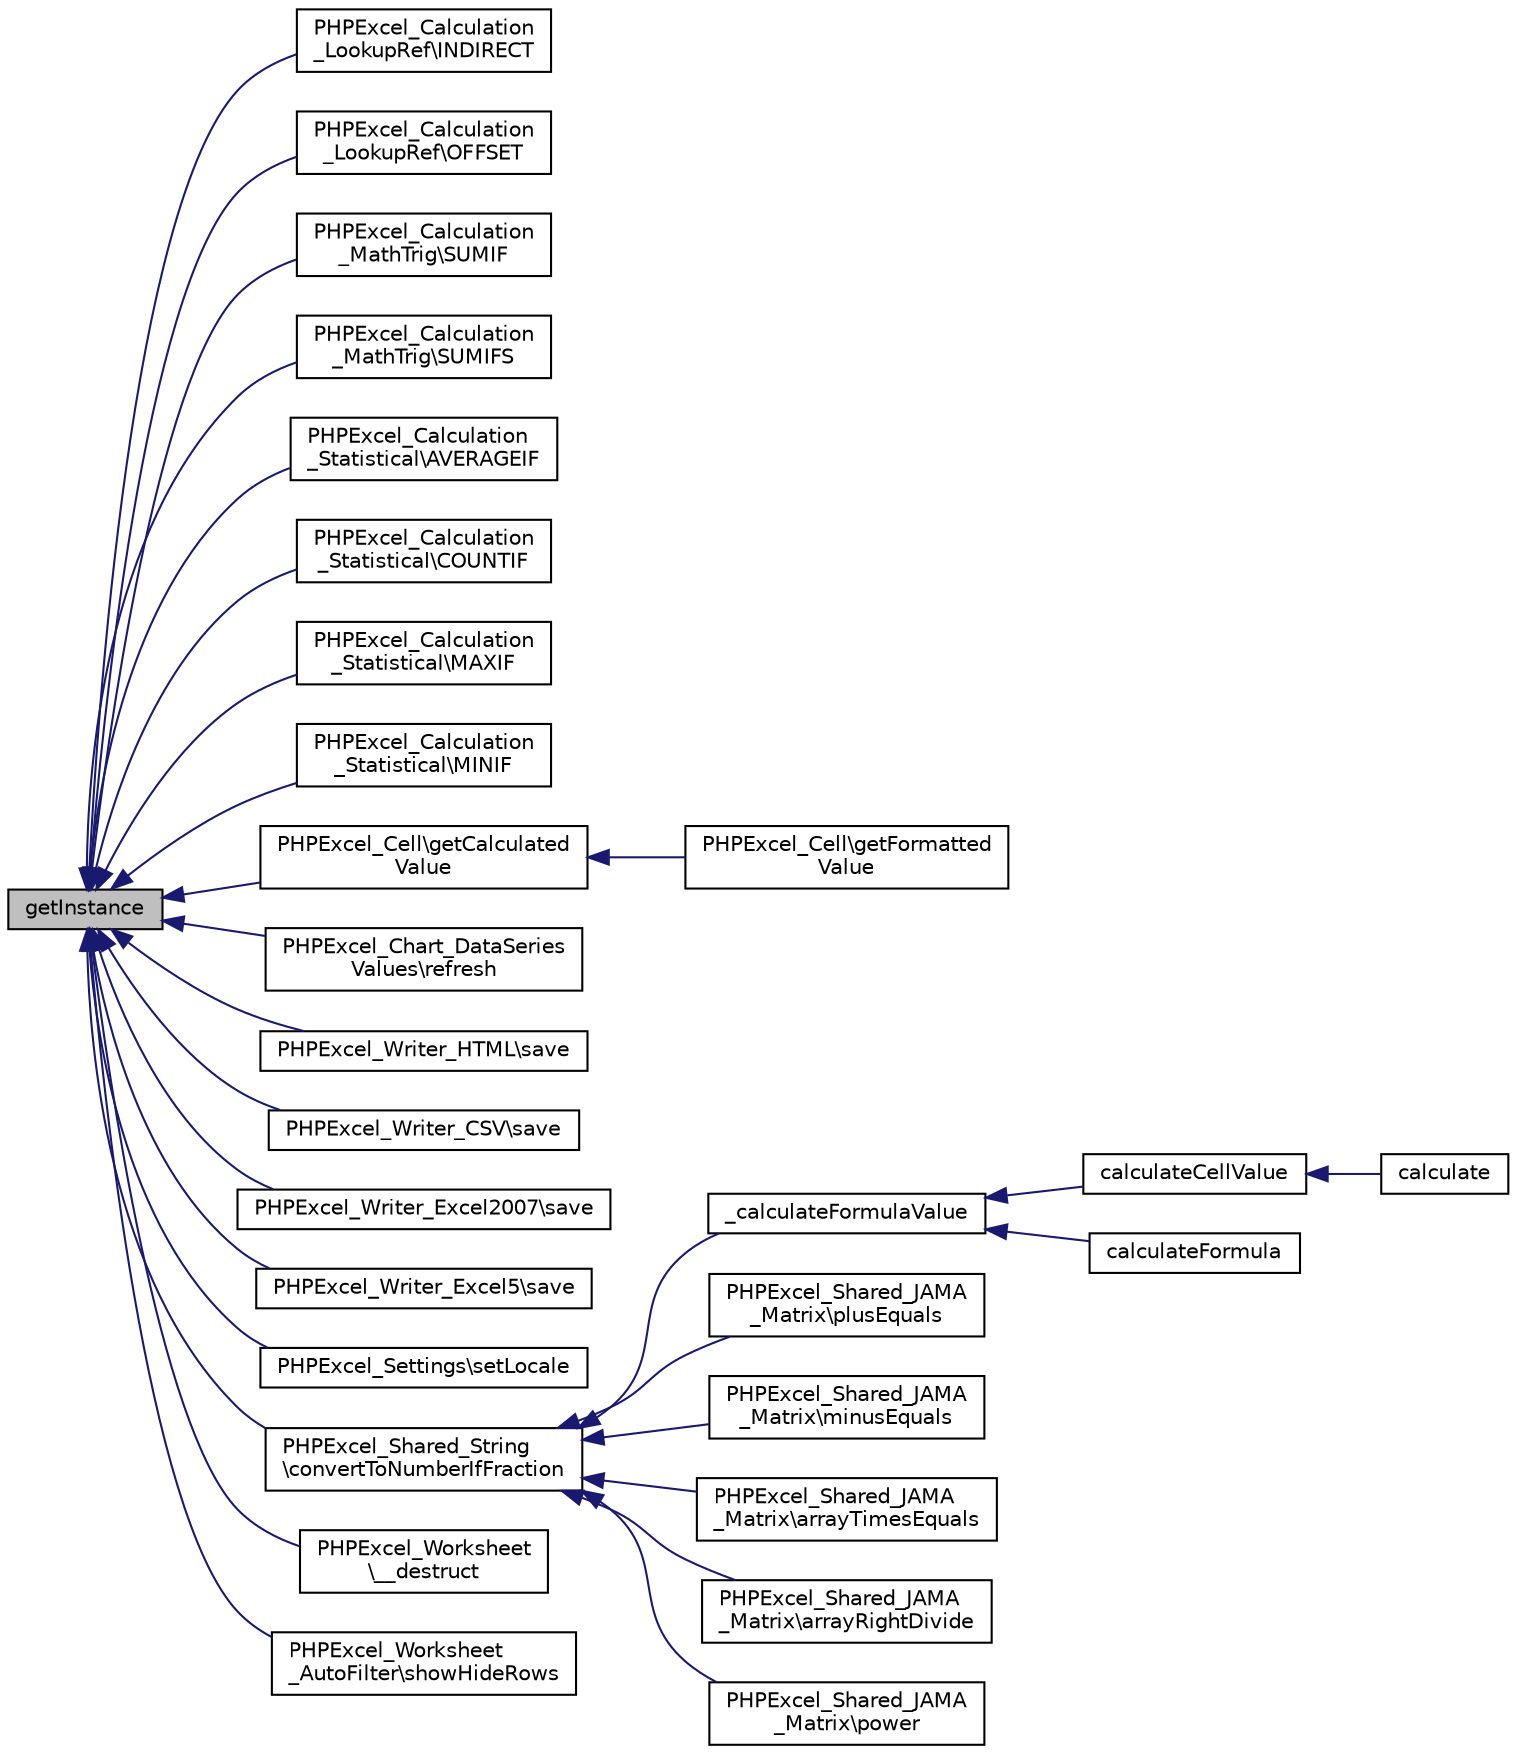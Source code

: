 digraph "getInstance"
{
  edge [fontname="Helvetica",fontsize="10",labelfontname="Helvetica",labelfontsize="10"];
  node [fontname="Helvetica",fontsize="10",shape=record];
  rankdir="LR";
  Node183 [label="getInstance",height=0.2,width=0.4,color="black", fillcolor="grey75", style="filled", fontcolor="black"];
  Node183 -> Node184 [dir="back",color="midnightblue",fontsize="10",style="solid",fontname="Helvetica"];
  Node184 [label="PHPExcel_Calculation\l_LookupRef\\INDIRECT",height=0.2,width=0.4,color="black", fillcolor="white", style="filled",URL="$class_p_h_p_excel___calculation___lookup_ref.html#a8e3ba6fde550688e901f39972e176e33"];
  Node183 -> Node185 [dir="back",color="midnightblue",fontsize="10",style="solid",fontname="Helvetica"];
  Node185 [label="PHPExcel_Calculation\l_LookupRef\\OFFSET",height=0.2,width=0.4,color="black", fillcolor="white", style="filled",URL="$class_p_h_p_excel___calculation___lookup_ref.html#a19cdb1907ba439e2bb4c8c856eaee134"];
  Node183 -> Node186 [dir="back",color="midnightblue",fontsize="10",style="solid",fontname="Helvetica"];
  Node186 [label="PHPExcel_Calculation\l_MathTrig\\SUMIF",height=0.2,width=0.4,color="black", fillcolor="white", style="filled",URL="$class_p_h_p_excel___calculation___math_trig.html#a6967ca6622debdbea7b3a7fe19ccd8f2"];
  Node183 -> Node187 [dir="back",color="midnightblue",fontsize="10",style="solid",fontname="Helvetica"];
  Node187 [label="PHPExcel_Calculation\l_MathTrig\\SUMIFS",height=0.2,width=0.4,color="black", fillcolor="white", style="filled",URL="$class_p_h_p_excel___calculation___math_trig.html#a087747e29eeff4b091ef9c306f0ba20a"];
  Node183 -> Node188 [dir="back",color="midnightblue",fontsize="10",style="solid",fontname="Helvetica"];
  Node188 [label="PHPExcel_Calculation\l_Statistical\\AVERAGEIF",height=0.2,width=0.4,color="black", fillcolor="white", style="filled",URL="$class_p_h_p_excel___calculation___statistical.html#a6378d623e08a644327866956bad72460"];
  Node183 -> Node189 [dir="back",color="midnightblue",fontsize="10",style="solid",fontname="Helvetica"];
  Node189 [label="PHPExcel_Calculation\l_Statistical\\COUNTIF",height=0.2,width=0.4,color="black", fillcolor="white", style="filled",URL="$class_p_h_p_excel___calculation___statistical.html#a86f3642ecc8c7b833bf74bc596a3805b"];
  Node183 -> Node190 [dir="back",color="midnightblue",fontsize="10",style="solid",fontname="Helvetica"];
  Node190 [label="PHPExcel_Calculation\l_Statistical\\MAXIF",height=0.2,width=0.4,color="black", fillcolor="white", style="filled",URL="$class_p_h_p_excel___calculation___statistical.html#a2f0a3c10e2fe947ff133ae290647b034"];
  Node183 -> Node191 [dir="back",color="midnightblue",fontsize="10",style="solid",fontname="Helvetica"];
  Node191 [label="PHPExcel_Calculation\l_Statistical\\MINIF",height=0.2,width=0.4,color="black", fillcolor="white", style="filled",URL="$class_p_h_p_excel___calculation___statistical.html#a7295f4bb06ab1c609e44335826d977fc"];
  Node183 -> Node192 [dir="back",color="midnightblue",fontsize="10",style="solid",fontname="Helvetica"];
  Node192 [label="PHPExcel_Cell\\getCalculated\lValue",height=0.2,width=0.4,color="black", fillcolor="white", style="filled",URL="$class_p_h_p_excel___cell.html#a5a8e6aa229dda6ad2cbc0efb4d7694f2"];
  Node192 -> Node193 [dir="back",color="midnightblue",fontsize="10",style="solid",fontname="Helvetica"];
  Node193 [label="PHPExcel_Cell\\getFormatted\lValue",height=0.2,width=0.4,color="black", fillcolor="white", style="filled",URL="$class_p_h_p_excel___cell.html#a0e1d962392c3196f167138cb2eb174d5"];
  Node183 -> Node194 [dir="back",color="midnightblue",fontsize="10",style="solid",fontname="Helvetica"];
  Node194 [label="PHPExcel_Chart_DataSeries\lValues\\refresh",height=0.2,width=0.4,color="black", fillcolor="white", style="filled",URL="$class_p_h_p_excel___chart___data_series_values.html#a90ef89dbbea0809178c8d27b5299d9c9"];
  Node183 -> Node195 [dir="back",color="midnightblue",fontsize="10",style="solid",fontname="Helvetica"];
  Node195 [label="PHPExcel_Writer_HTML\\save",height=0.2,width=0.4,color="black", fillcolor="white", style="filled",URL="$class_p_h_p_excel___writer___h_t_m_l.html#a47cf44d053426c59c85d31f37744687c"];
  Node183 -> Node196 [dir="back",color="midnightblue",fontsize="10",style="solid",fontname="Helvetica"];
  Node196 [label="PHPExcel_Writer_CSV\\save",height=0.2,width=0.4,color="black", fillcolor="white", style="filled",URL="$class_p_h_p_excel___writer___c_s_v.html#a47cf44d053426c59c85d31f37744687c"];
  Node183 -> Node197 [dir="back",color="midnightblue",fontsize="10",style="solid",fontname="Helvetica"];
  Node197 [label="PHPExcel_Writer_Excel2007\\save",height=0.2,width=0.4,color="black", fillcolor="white", style="filled",URL="$class_p_h_p_excel___writer___excel2007.html#a47cf44d053426c59c85d31f37744687c"];
  Node183 -> Node198 [dir="back",color="midnightblue",fontsize="10",style="solid",fontname="Helvetica"];
  Node198 [label="PHPExcel_Writer_Excel5\\save",height=0.2,width=0.4,color="black", fillcolor="white", style="filled",URL="$class_p_h_p_excel___writer___excel5.html#a47cf44d053426c59c85d31f37744687c"];
  Node183 -> Node199 [dir="back",color="midnightblue",fontsize="10",style="solid",fontname="Helvetica"];
  Node199 [label="PHPExcel_Settings\\setLocale",height=0.2,width=0.4,color="black", fillcolor="white", style="filled",URL="$class_p_h_p_excel___settings.html#ab6c0205031c35abd1c4d2e2a1ca5ca3f"];
  Node183 -> Node200 [dir="back",color="midnightblue",fontsize="10",style="solid",fontname="Helvetica"];
  Node200 [label="PHPExcel_Shared_String\l\\convertToNumberIfFraction",height=0.2,width=0.4,color="black", fillcolor="white", style="filled",URL="$class_p_h_p_excel___shared___string.html#a213492f004f36e26ad8186a85937c073"];
  Node200 -> Node201 [dir="back",color="midnightblue",fontsize="10",style="solid",fontname="Helvetica"];
  Node201 [label="_calculateFormulaValue",height=0.2,width=0.4,color="black", fillcolor="white", style="filled",URL="$class_p_h_p_excel___calculation.html#ad1aef41691363540e51e0a585e111eaa"];
  Node201 -> Node202 [dir="back",color="midnightblue",fontsize="10",style="solid",fontname="Helvetica"];
  Node202 [label="calculateCellValue",height=0.2,width=0.4,color="black", fillcolor="white", style="filled",URL="$class_p_h_p_excel___calculation.html#a99d9fd18681a10516af2c86721a39dee"];
  Node202 -> Node203 [dir="back",color="midnightblue",fontsize="10",style="solid",fontname="Helvetica"];
  Node203 [label="calculate",height=0.2,width=0.4,color="black", fillcolor="white", style="filled",URL="$class_p_h_p_excel___calculation.html#aebaa9815d4d23c1958b93dafa720b362"];
  Node201 -> Node204 [dir="back",color="midnightblue",fontsize="10",style="solid",fontname="Helvetica"];
  Node204 [label="calculateFormula",height=0.2,width=0.4,color="black", fillcolor="white", style="filled",URL="$class_p_h_p_excel___calculation.html#afc1160d65c63b9bffa861c57eb77fed1"];
  Node200 -> Node205 [dir="back",color="midnightblue",fontsize="10",style="solid",fontname="Helvetica"];
  Node205 [label="PHPExcel_Shared_JAMA\l_Matrix\\plusEquals",height=0.2,width=0.4,color="black", fillcolor="white", style="filled",URL="$class_p_h_p_excel___shared___j_a_m_a___matrix.html#a3626acb3fce0149c49d0c0ec6ea67305"];
  Node200 -> Node206 [dir="back",color="midnightblue",fontsize="10",style="solid",fontname="Helvetica"];
  Node206 [label="PHPExcel_Shared_JAMA\l_Matrix\\minusEquals",height=0.2,width=0.4,color="black", fillcolor="white", style="filled",URL="$class_p_h_p_excel___shared___j_a_m_a___matrix.html#a3f69521938731a9201411fa7ed717807"];
  Node200 -> Node207 [dir="back",color="midnightblue",fontsize="10",style="solid",fontname="Helvetica"];
  Node207 [label="PHPExcel_Shared_JAMA\l_Matrix\\arrayTimesEquals",height=0.2,width=0.4,color="black", fillcolor="white", style="filled",URL="$class_p_h_p_excel___shared___j_a_m_a___matrix.html#a51ce3c11283b6741f2e8cc1d4ef99c7a"];
  Node200 -> Node208 [dir="back",color="midnightblue",fontsize="10",style="solid",fontname="Helvetica"];
  Node208 [label="PHPExcel_Shared_JAMA\l_Matrix\\arrayRightDivide",height=0.2,width=0.4,color="black", fillcolor="white", style="filled",URL="$class_p_h_p_excel___shared___j_a_m_a___matrix.html#af7261c27d4d4a5fb8e4b91bba42125b6"];
  Node200 -> Node209 [dir="back",color="midnightblue",fontsize="10",style="solid",fontname="Helvetica"];
  Node209 [label="PHPExcel_Shared_JAMA\l_Matrix\\power",height=0.2,width=0.4,color="black", fillcolor="white", style="filled",URL="$class_p_h_p_excel___shared___j_a_m_a___matrix.html#a5a36edc03e4439a8541e7b1ece3a0889"];
  Node183 -> Node210 [dir="back",color="midnightblue",fontsize="10",style="solid",fontname="Helvetica"];
  Node210 [label="PHPExcel_Worksheet\l\\__destruct",height=0.2,width=0.4,color="black", fillcolor="white", style="filled",URL="$class_p_h_p_excel___worksheet.html#a421831a265621325e1fdd19aace0c758"];
  Node183 -> Node211 [dir="back",color="midnightblue",fontsize="10",style="solid",fontname="Helvetica"];
  Node211 [label="PHPExcel_Worksheet\l_AutoFilter\\showHideRows",height=0.2,width=0.4,color="black", fillcolor="white", style="filled",URL="$class_p_h_p_excel___worksheet___auto_filter.html#ad4e074deb6d43f281df1936dcd93b5e5"];
}
